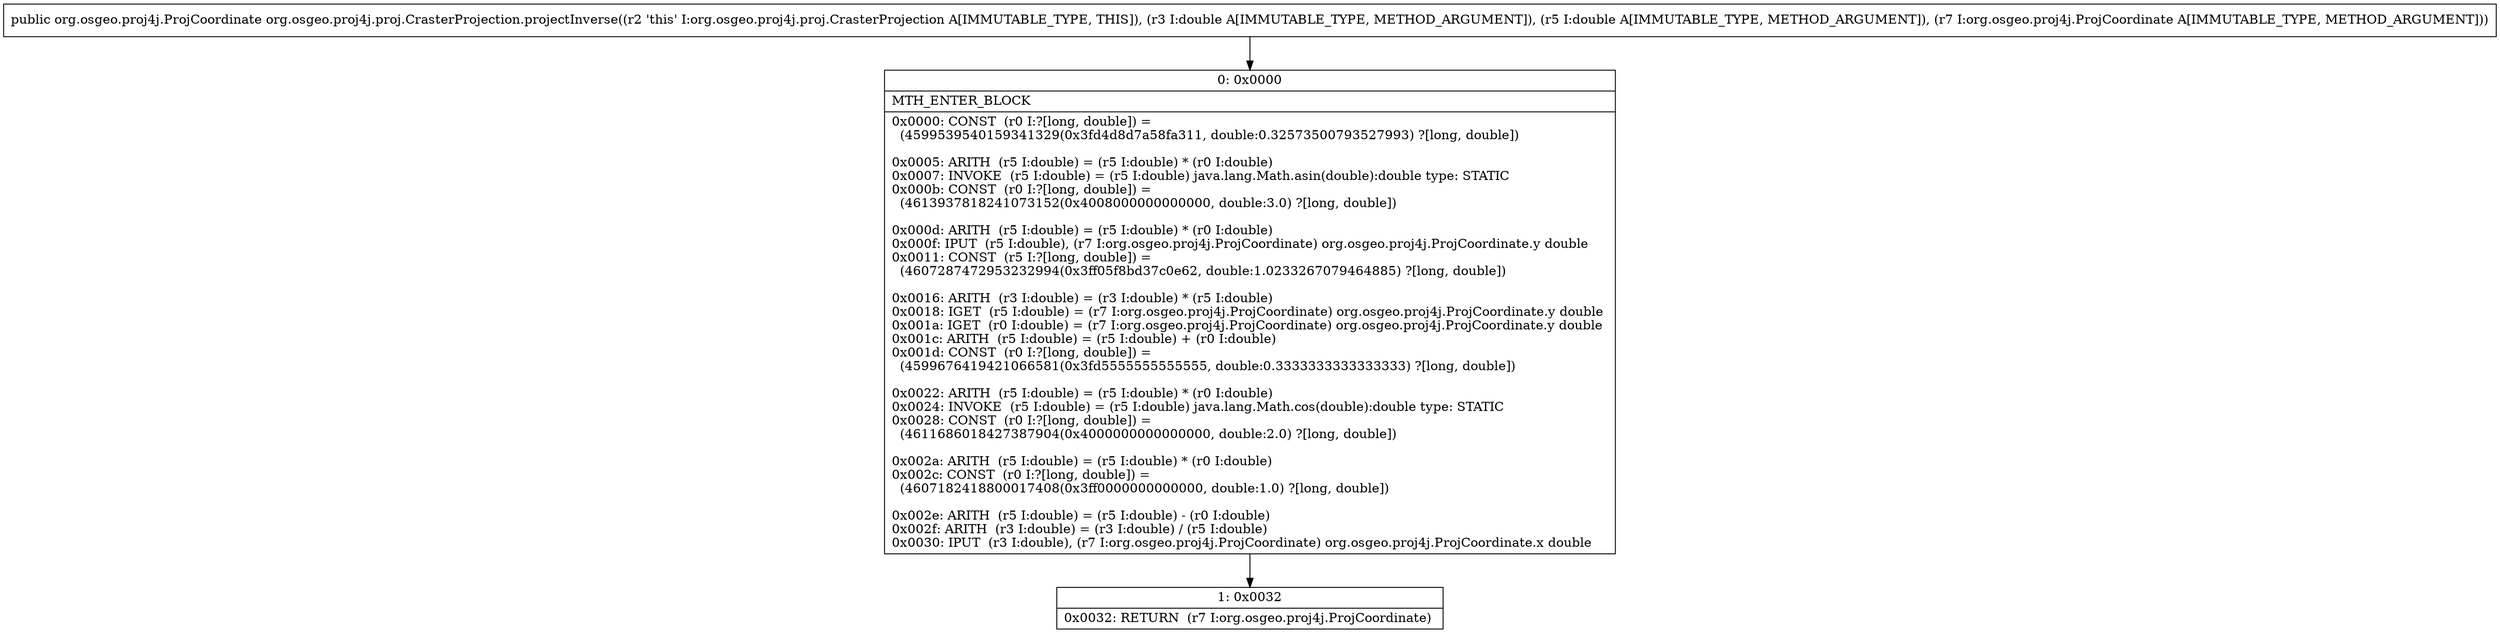 digraph "CFG fororg.osgeo.proj4j.proj.CrasterProjection.projectInverse(DDLorg\/osgeo\/proj4j\/ProjCoordinate;)Lorg\/osgeo\/proj4j\/ProjCoordinate;" {
Node_0 [shape=record,label="{0\:\ 0x0000|MTH_ENTER_BLOCK\l|0x0000: CONST  (r0 I:?[long, double]) = \l  (4599539540159341329(0x3fd4d8d7a58fa311, double:0.32573500793527993) ?[long, double])\l \l0x0005: ARITH  (r5 I:double) = (r5 I:double) * (r0 I:double) \l0x0007: INVOKE  (r5 I:double) = (r5 I:double) java.lang.Math.asin(double):double type: STATIC \l0x000b: CONST  (r0 I:?[long, double]) = \l  (4613937818241073152(0x4008000000000000, double:3.0) ?[long, double])\l \l0x000d: ARITH  (r5 I:double) = (r5 I:double) * (r0 I:double) \l0x000f: IPUT  (r5 I:double), (r7 I:org.osgeo.proj4j.ProjCoordinate) org.osgeo.proj4j.ProjCoordinate.y double \l0x0011: CONST  (r5 I:?[long, double]) = \l  (4607287472953232994(0x3ff05f8bd37c0e62, double:1.0233267079464885) ?[long, double])\l \l0x0016: ARITH  (r3 I:double) = (r3 I:double) * (r5 I:double) \l0x0018: IGET  (r5 I:double) = (r7 I:org.osgeo.proj4j.ProjCoordinate) org.osgeo.proj4j.ProjCoordinate.y double \l0x001a: IGET  (r0 I:double) = (r7 I:org.osgeo.proj4j.ProjCoordinate) org.osgeo.proj4j.ProjCoordinate.y double \l0x001c: ARITH  (r5 I:double) = (r5 I:double) + (r0 I:double) \l0x001d: CONST  (r0 I:?[long, double]) = \l  (4599676419421066581(0x3fd5555555555555, double:0.3333333333333333) ?[long, double])\l \l0x0022: ARITH  (r5 I:double) = (r5 I:double) * (r0 I:double) \l0x0024: INVOKE  (r5 I:double) = (r5 I:double) java.lang.Math.cos(double):double type: STATIC \l0x0028: CONST  (r0 I:?[long, double]) = \l  (4611686018427387904(0x4000000000000000, double:2.0) ?[long, double])\l \l0x002a: ARITH  (r5 I:double) = (r5 I:double) * (r0 I:double) \l0x002c: CONST  (r0 I:?[long, double]) = \l  (4607182418800017408(0x3ff0000000000000, double:1.0) ?[long, double])\l \l0x002e: ARITH  (r5 I:double) = (r5 I:double) \- (r0 I:double) \l0x002f: ARITH  (r3 I:double) = (r3 I:double) \/ (r5 I:double) \l0x0030: IPUT  (r3 I:double), (r7 I:org.osgeo.proj4j.ProjCoordinate) org.osgeo.proj4j.ProjCoordinate.x double \l}"];
Node_1 [shape=record,label="{1\:\ 0x0032|0x0032: RETURN  (r7 I:org.osgeo.proj4j.ProjCoordinate) \l}"];
MethodNode[shape=record,label="{public org.osgeo.proj4j.ProjCoordinate org.osgeo.proj4j.proj.CrasterProjection.projectInverse((r2 'this' I:org.osgeo.proj4j.proj.CrasterProjection A[IMMUTABLE_TYPE, THIS]), (r3 I:double A[IMMUTABLE_TYPE, METHOD_ARGUMENT]), (r5 I:double A[IMMUTABLE_TYPE, METHOD_ARGUMENT]), (r7 I:org.osgeo.proj4j.ProjCoordinate A[IMMUTABLE_TYPE, METHOD_ARGUMENT])) }"];
MethodNode -> Node_0;
Node_0 -> Node_1;
}

